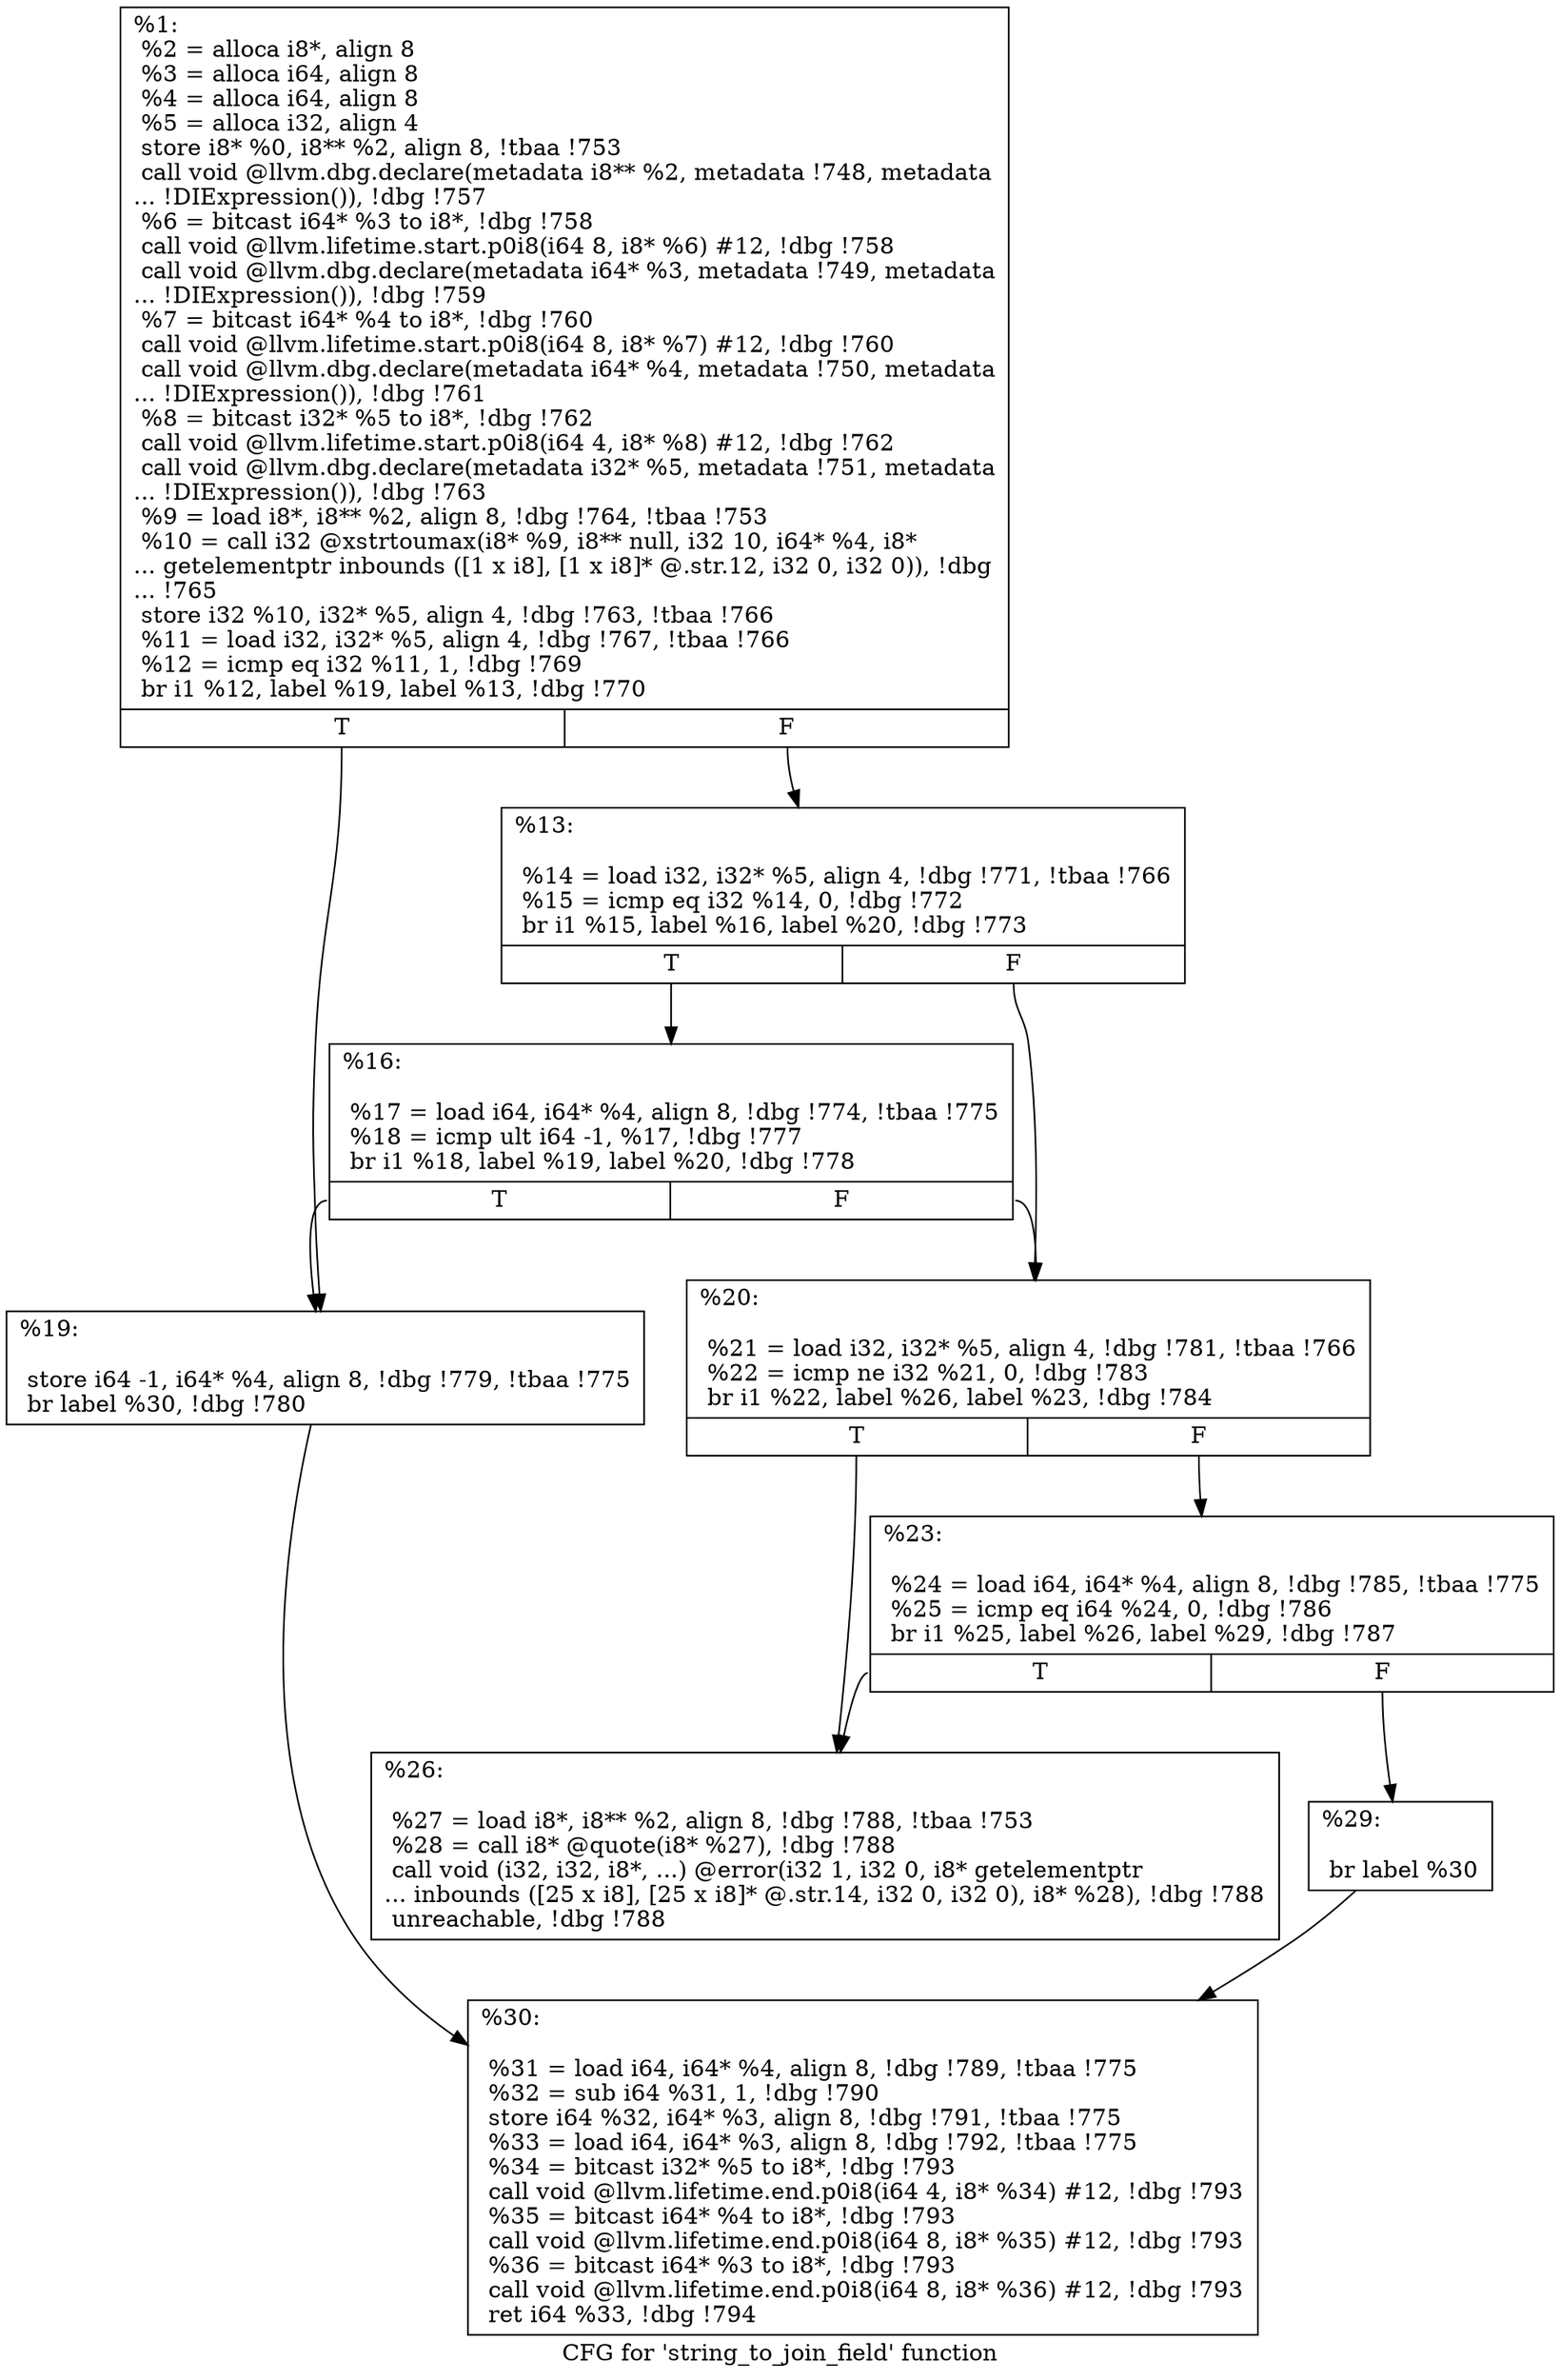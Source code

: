 digraph "CFG for 'string_to_join_field' function" {
	label="CFG for 'string_to_join_field' function";

	Node0xc6cda0 [shape=record,label="{%1:\l  %2 = alloca i8*, align 8\l  %3 = alloca i64, align 8\l  %4 = alloca i64, align 8\l  %5 = alloca i32, align 4\l  store i8* %0, i8** %2, align 8, !tbaa !753\l  call void @llvm.dbg.declare(metadata i8** %2, metadata !748, metadata\l... !DIExpression()), !dbg !757\l  %6 = bitcast i64* %3 to i8*, !dbg !758\l  call void @llvm.lifetime.start.p0i8(i64 8, i8* %6) #12, !dbg !758\l  call void @llvm.dbg.declare(metadata i64* %3, metadata !749, metadata\l... !DIExpression()), !dbg !759\l  %7 = bitcast i64* %4 to i8*, !dbg !760\l  call void @llvm.lifetime.start.p0i8(i64 8, i8* %7) #12, !dbg !760\l  call void @llvm.dbg.declare(metadata i64* %4, metadata !750, metadata\l... !DIExpression()), !dbg !761\l  %8 = bitcast i32* %5 to i8*, !dbg !762\l  call void @llvm.lifetime.start.p0i8(i64 4, i8* %8) #12, !dbg !762\l  call void @llvm.dbg.declare(metadata i32* %5, metadata !751, metadata\l... !DIExpression()), !dbg !763\l  %9 = load i8*, i8** %2, align 8, !dbg !764, !tbaa !753\l  %10 = call i32 @xstrtoumax(i8* %9, i8** null, i32 10, i64* %4, i8*\l... getelementptr inbounds ([1 x i8], [1 x i8]* @.str.12, i32 0, i32 0)), !dbg\l... !765\l  store i32 %10, i32* %5, align 4, !dbg !763, !tbaa !766\l  %11 = load i32, i32* %5, align 4, !dbg !767, !tbaa !766\l  %12 = icmp eq i32 %11, 1, !dbg !769\l  br i1 %12, label %19, label %13, !dbg !770\l|{<s0>T|<s1>F}}"];
	Node0xc6cda0:s0 -> Node0xc8f670;
	Node0xc6cda0:s1 -> Node0xc8f5d0;
	Node0xc8f5d0 [shape=record,label="{%13:\l\l  %14 = load i32, i32* %5, align 4, !dbg !771, !tbaa !766\l  %15 = icmp eq i32 %14, 0, !dbg !772\l  br i1 %15, label %16, label %20, !dbg !773\l|{<s0>T|<s1>F}}"];
	Node0xc8f5d0:s0 -> Node0xc8f620;
	Node0xc8f5d0:s1 -> Node0xc8f6c0;
	Node0xc8f620 [shape=record,label="{%16:\l\l  %17 = load i64, i64* %4, align 8, !dbg !774, !tbaa !775\l  %18 = icmp ult i64 -1, %17, !dbg !777\l  br i1 %18, label %19, label %20, !dbg !778\l|{<s0>T|<s1>F}}"];
	Node0xc8f620:s0 -> Node0xc8f670;
	Node0xc8f620:s1 -> Node0xc8f6c0;
	Node0xc8f670 [shape=record,label="{%19:\l\l  store i64 -1, i64* %4, align 8, !dbg !779, !tbaa !775\l  br label %30, !dbg !780\l}"];
	Node0xc8f670 -> Node0xc8f800;
	Node0xc8f6c0 [shape=record,label="{%20:\l\l  %21 = load i32, i32* %5, align 4, !dbg !781, !tbaa !766\l  %22 = icmp ne i32 %21, 0, !dbg !783\l  br i1 %22, label %26, label %23, !dbg !784\l|{<s0>T|<s1>F}}"];
	Node0xc8f6c0:s0 -> Node0xc8f760;
	Node0xc8f6c0:s1 -> Node0xc8f710;
	Node0xc8f710 [shape=record,label="{%23:\l\l  %24 = load i64, i64* %4, align 8, !dbg !785, !tbaa !775\l  %25 = icmp eq i64 %24, 0, !dbg !786\l  br i1 %25, label %26, label %29, !dbg !787\l|{<s0>T|<s1>F}}"];
	Node0xc8f710:s0 -> Node0xc8f760;
	Node0xc8f710:s1 -> Node0xc8f7b0;
	Node0xc8f760 [shape=record,label="{%26:\l\l  %27 = load i8*, i8** %2, align 8, !dbg !788, !tbaa !753\l  %28 = call i8* @quote(i8* %27), !dbg !788\l  call void (i32, i32, i8*, ...) @error(i32 1, i32 0, i8* getelementptr\l... inbounds ([25 x i8], [25 x i8]* @.str.14, i32 0, i32 0), i8* %28), !dbg !788\l  unreachable, !dbg !788\l}"];
	Node0xc8f7b0 [shape=record,label="{%29:\l\l  br label %30\l}"];
	Node0xc8f7b0 -> Node0xc8f800;
	Node0xc8f800 [shape=record,label="{%30:\l\l  %31 = load i64, i64* %4, align 8, !dbg !789, !tbaa !775\l  %32 = sub i64 %31, 1, !dbg !790\l  store i64 %32, i64* %3, align 8, !dbg !791, !tbaa !775\l  %33 = load i64, i64* %3, align 8, !dbg !792, !tbaa !775\l  %34 = bitcast i32* %5 to i8*, !dbg !793\l  call void @llvm.lifetime.end.p0i8(i64 4, i8* %34) #12, !dbg !793\l  %35 = bitcast i64* %4 to i8*, !dbg !793\l  call void @llvm.lifetime.end.p0i8(i64 8, i8* %35) #12, !dbg !793\l  %36 = bitcast i64* %3 to i8*, !dbg !793\l  call void @llvm.lifetime.end.p0i8(i64 8, i8* %36) #12, !dbg !793\l  ret i64 %33, !dbg !794\l}"];
}
